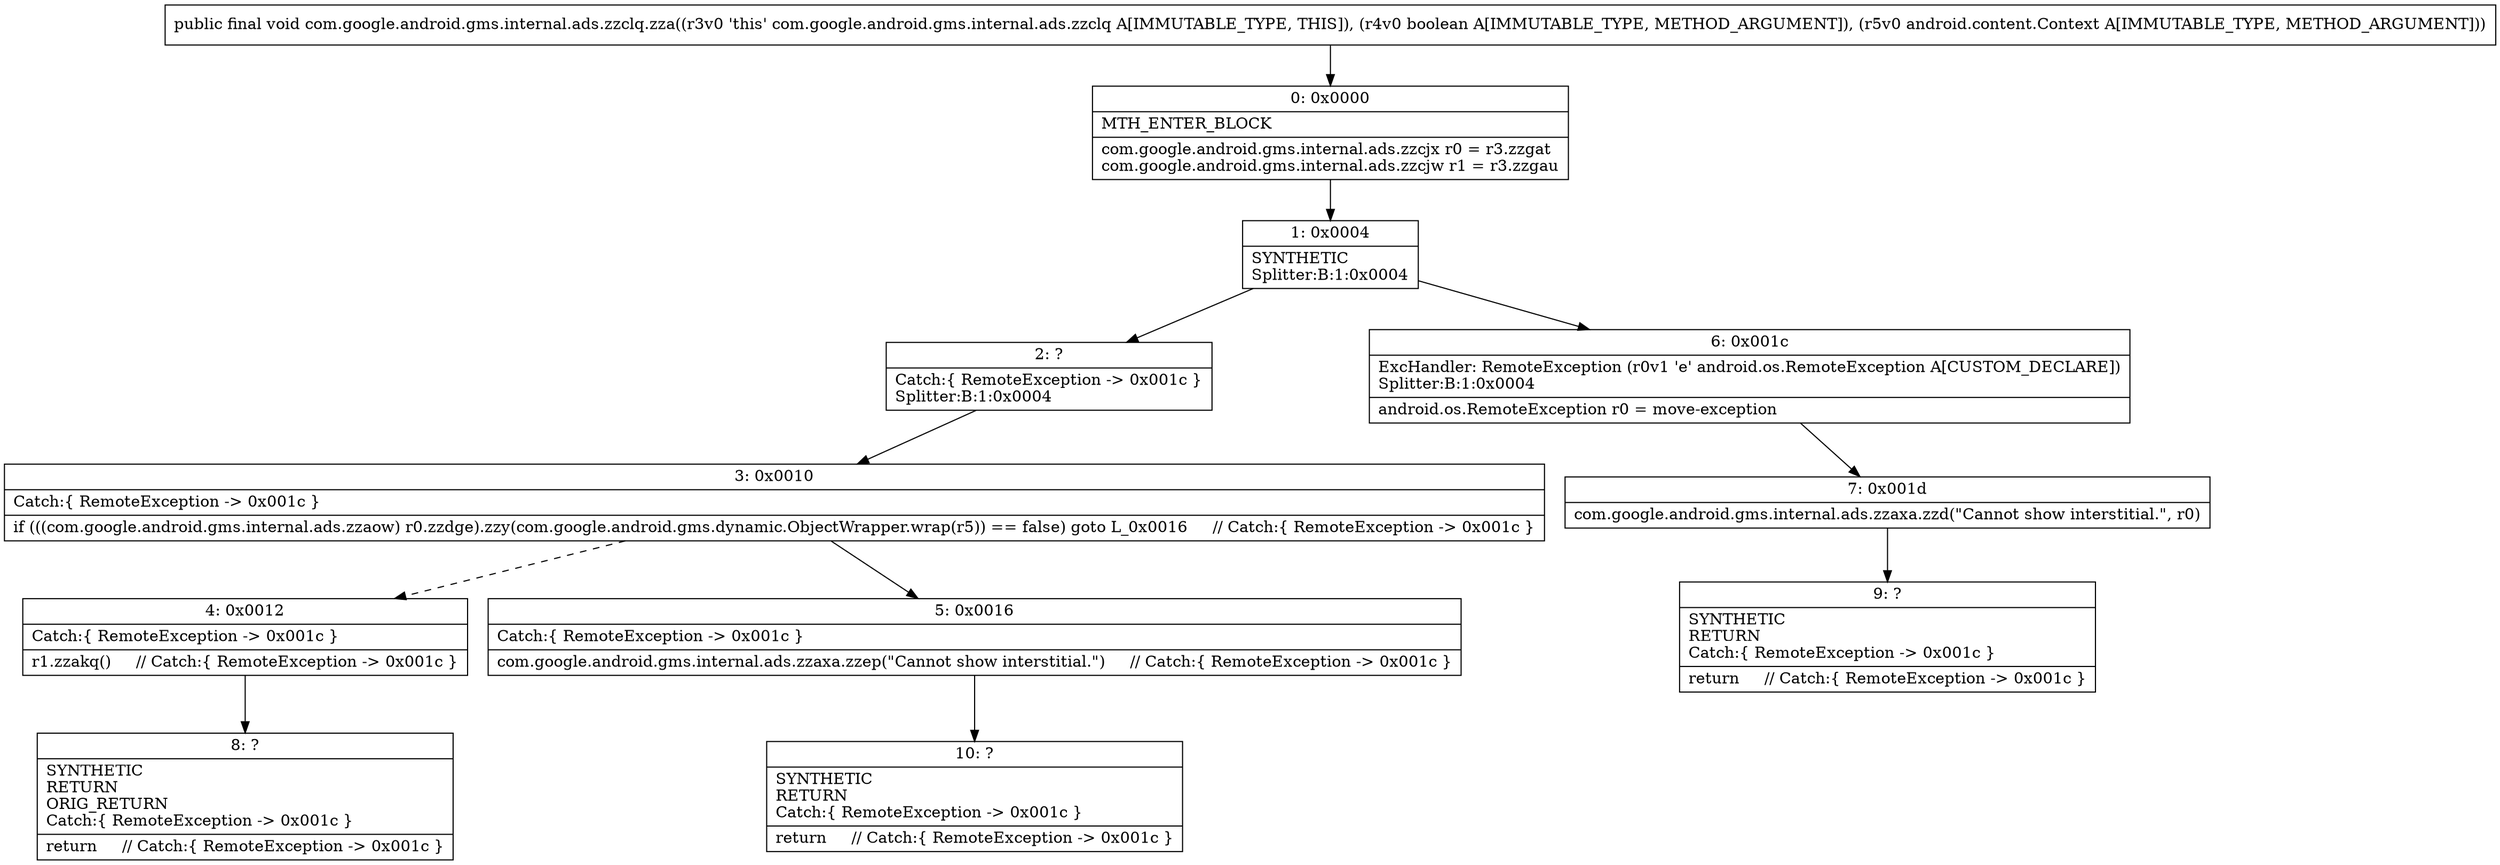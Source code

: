 digraph "CFG forcom.google.android.gms.internal.ads.zzclq.zza(ZLandroid\/content\/Context;)V" {
Node_0 [shape=record,label="{0\:\ 0x0000|MTH_ENTER_BLOCK\l|com.google.android.gms.internal.ads.zzcjx r0 = r3.zzgat\lcom.google.android.gms.internal.ads.zzcjw r1 = r3.zzgau\l}"];
Node_1 [shape=record,label="{1\:\ 0x0004|SYNTHETIC\lSplitter:B:1:0x0004\l}"];
Node_2 [shape=record,label="{2\:\ ?|Catch:\{ RemoteException \-\> 0x001c \}\lSplitter:B:1:0x0004\l}"];
Node_3 [shape=record,label="{3\:\ 0x0010|Catch:\{ RemoteException \-\> 0x001c \}\l|if (((com.google.android.gms.internal.ads.zzaow) r0.zzdge).zzy(com.google.android.gms.dynamic.ObjectWrapper.wrap(r5)) == false) goto L_0x0016     \/\/ Catch:\{ RemoteException \-\> 0x001c \}\l}"];
Node_4 [shape=record,label="{4\:\ 0x0012|Catch:\{ RemoteException \-\> 0x001c \}\l|r1.zzakq()     \/\/ Catch:\{ RemoteException \-\> 0x001c \}\l}"];
Node_5 [shape=record,label="{5\:\ 0x0016|Catch:\{ RemoteException \-\> 0x001c \}\l|com.google.android.gms.internal.ads.zzaxa.zzep(\"Cannot show interstitial.\")     \/\/ Catch:\{ RemoteException \-\> 0x001c \}\l}"];
Node_6 [shape=record,label="{6\:\ 0x001c|ExcHandler: RemoteException (r0v1 'e' android.os.RemoteException A[CUSTOM_DECLARE])\lSplitter:B:1:0x0004\l|android.os.RemoteException r0 = move\-exception\l}"];
Node_7 [shape=record,label="{7\:\ 0x001d|com.google.android.gms.internal.ads.zzaxa.zzd(\"Cannot show interstitial.\", r0)\l}"];
Node_8 [shape=record,label="{8\:\ ?|SYNTHETIC\lRETURN\lORIG_RETURN\lCatch:\{ RemoteException \-\> 0x001c \}\l|return     \/\/ Catch:\{ RemoteException \-\> 0x001c \}\l}"];
Node_9 [shape=record,label="{9\:\ ?|SYNTHETIC\lRETURN\lCatch:\{ RemoteException \-\> 0x001c \}\l|return     \/\/ Catch:\{ RemoteException \-\> 0x001c \}\l}"];
Node_10 [shape=record,label="{10\:\ ?|SYNTHETIC\lRETURN\lCatch:\{ RemoteException \-\> 0x001c \}\l|return     \/\/ Catch:\{ RemoteException \-\> 0x001c \}\l}"];
MethodNode[shape=record,label="{public final void com.google.android.gms.internal.ads.zzclq.zza((r3v0 'this' com.google.android.gms.internal.ads.zzclq A[IMMUTABLE_TYPE, THIS]), (r4v0 boolean A[IMMUTABLE_TYPE, METHOD_ARGUMENT]), (r5v0 android.content.Context A[IMMUTABLE_TYPE, METHOD_ARGUMENT])) }"];
MethodNode -> Node_0;
Node_0 -> Node_1;
Node_1 -> Node_2;
Node_1 -> Node_6;
Node_2 -> Node_3;
Node_3 -> Node_4[style=dashed];
Node_3 -> Node_5;
Node_4 -> Node_8;
Node_5 -> Node_10;
Node_6 -> Node_7;
Node_7 -> Node_9;
}

